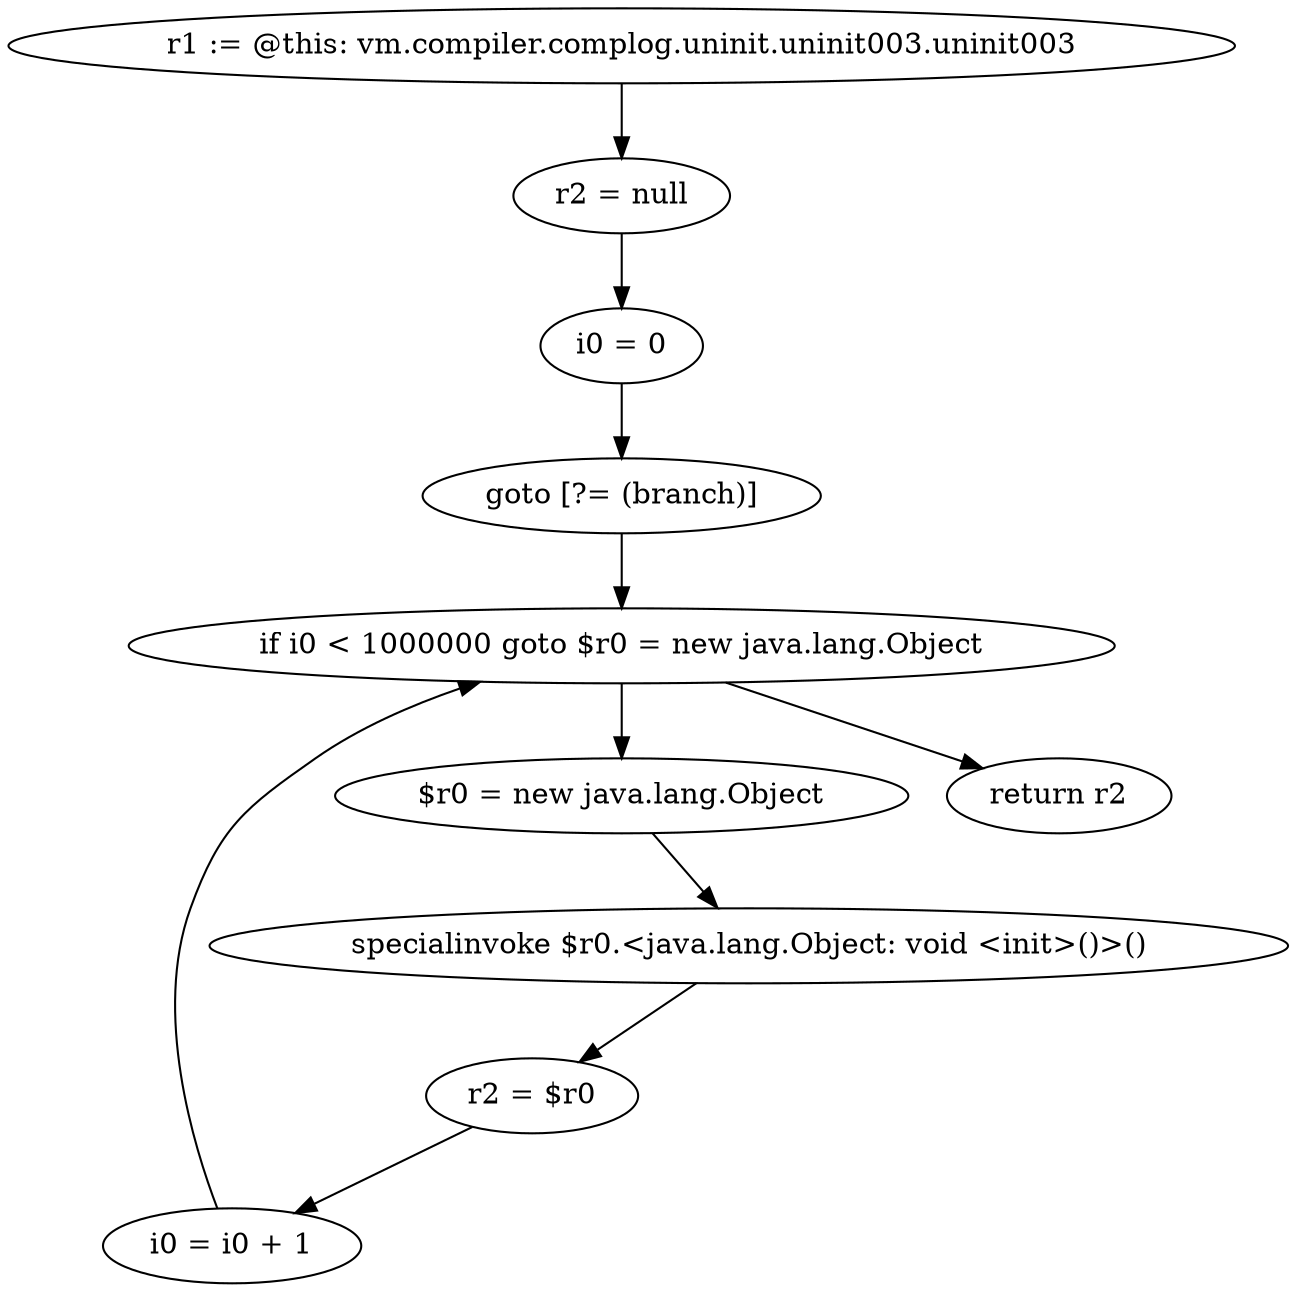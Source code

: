 digraph "unitGraph" {
    "r1 := @this: vm.compiler.complog.uninit.uninit003.uninit003"
    "r2 = null"
    "i0 = 0"
    "goto [?= (branch)]"
    "$r0 = new java.lang.Object"
    "specialinvoke $r0.<java.lang.Object: void <init>()>()"
    "r2 = $r0"
    "i0 = i0 + 1"
    "if i0 < 1000000 goto $r0 = new java.lang.Object"
    "return r2"
    "r1 := @this: vm.compiler.complog.uninit.uninit003.uninit003"->"r2 = null";
    "r2 = null"->"i0 = 0";
    "i0 = 0"->"goto [?= (branch)]";
    "goto [?= (branch)]"->"if i0 < 1000000 goto $r0 = new java.lang.Object";
    "$r0 = new java.lang.Object"->"specialinvoke $r0.<java.lang.Object: void <init>()>()";
    "specialinvoke $r0.<java.lang.Object: void <init>()>()"->"r2 = $r0";
    "r2 = $r0"->"i0 = i0 + 1";
    "i0 = i0 + 1"->"if i0 < 1000000 goto $r0 = new java.lang.Object";
    "if i0 < 1000000 goto $r0 = new java.lang.Object"->"return r2";
    "if i0 < 1000000 goto $r0 = new java.lang.Object"->"$r0 = new java.lang.Object";
}
